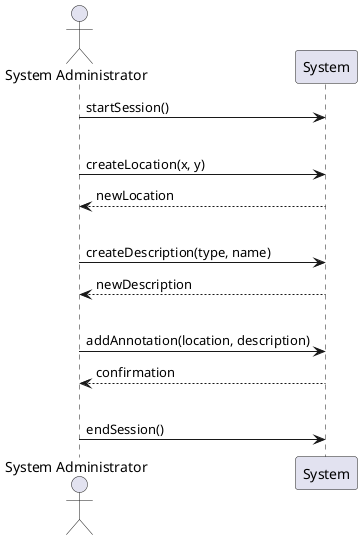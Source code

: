 @startuml Sequence Diagram
scale 1
' skinparam style strictuml

' Create a System Sequence Diagram for the success scenario of Use Case Processing Annotations and identify System Operations.
hide empty members

actor SystemAdmin as "System Administrator"

participant System

SystemAdmin -> System: startSession()
|||
SystemAdmin -> System: createLocation(x, y)
SystemAdmin <-- System: newLocation
|||
SystemAdmin -> System: createDescription(type, name)
SystemAdmin <-- System: newDescription
|||
SystemAdmin -> System: addAnnotation(location, description)
SystemAdmin <-- System: confirmation
|||
SystemAdmin -> System: endSession()
@enduml